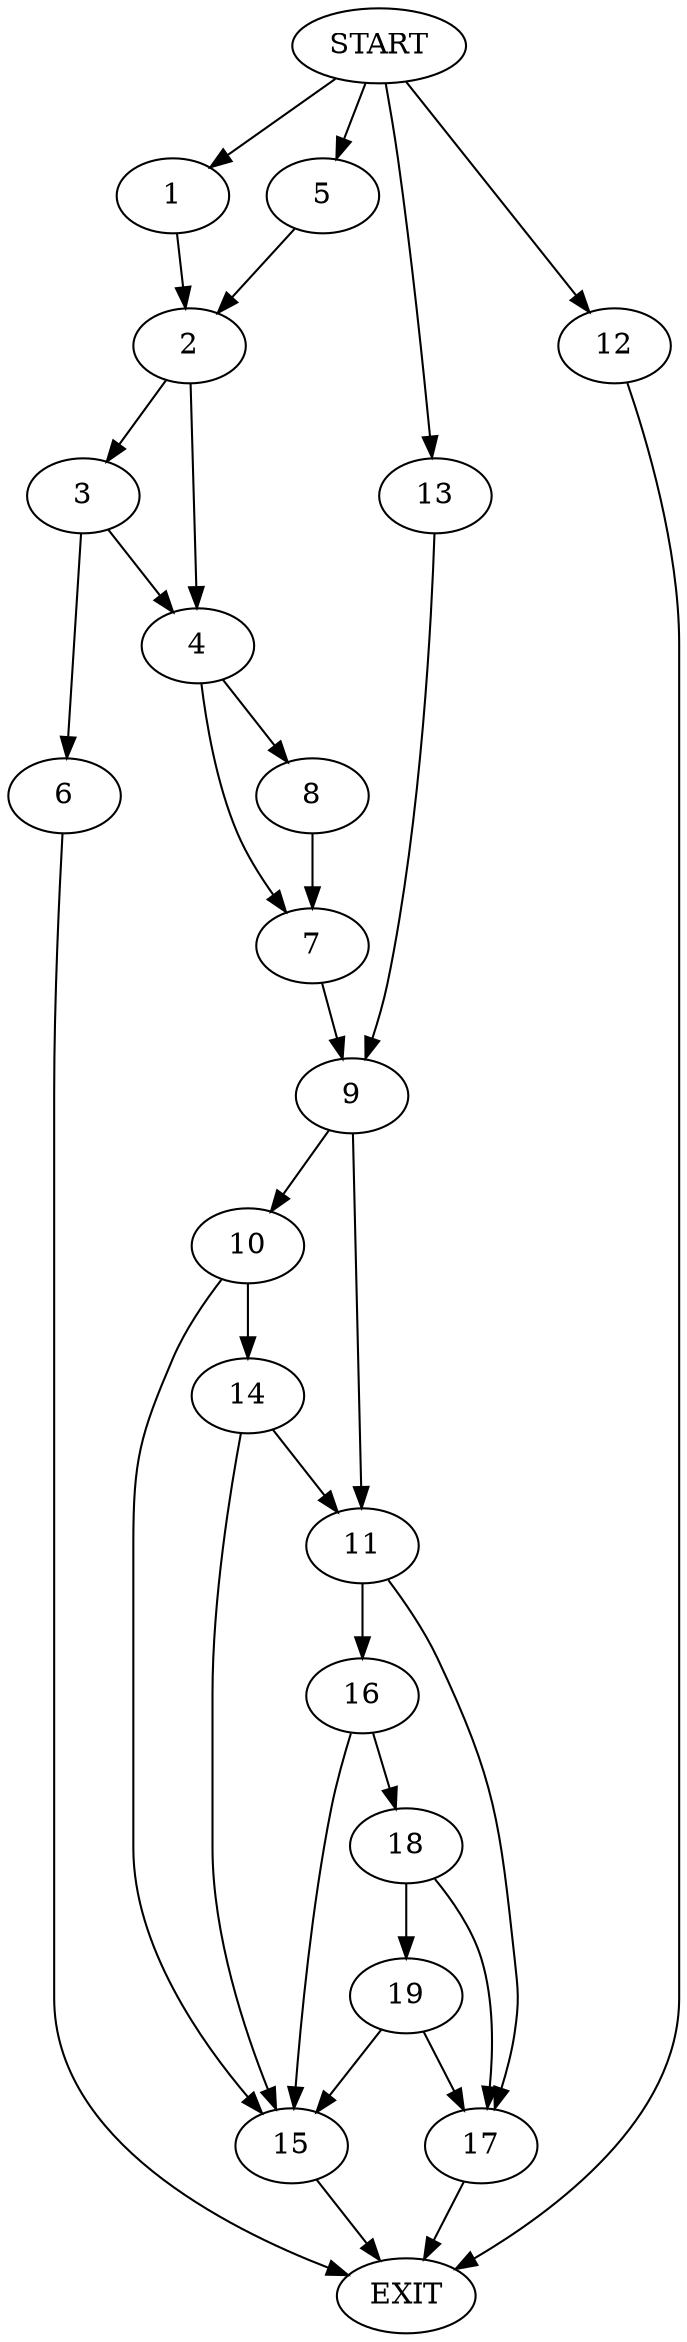 digraph {
0 [label="START"]
20 [label="EXIT"]
0 -> 1
1 -> 2
2 -> 3
2 -> 4
0 -> 5
5 -> 2
3 -> 6
3 -> 4
4 -> 7
4 -> 8
6 -> 20
7 -> 9
8 -> 7
9 -> 10
9 -> 11
0 -> 12
12 -> 20
0 -> 13
13 -> 9
10 -> 14
10 -> 15
11 -> 16
11 -> 17
14 -> 15
14 -> 11
15 -> 20
16 -> 15
16 -> 18
17 -> 20
18 -> 19
18 -> 17
19 -> 15
19 -> 17
}
